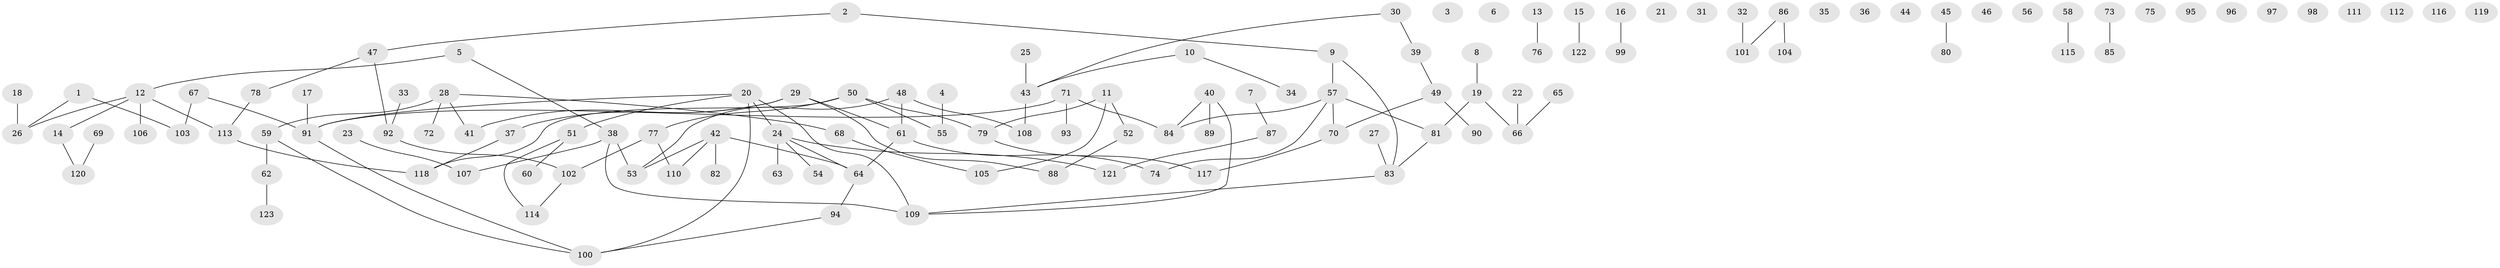 // coarse degree distribution, {7: 0.08333333333333333, 6: 0.08333333333333333, 4: 0.16666666666666666, 3: 0.25, 2: 0.08333333333333333, 5: 0.16666666666666666, 1: 0.16666666666666666}
// Generated by graph-tools (version 1.1) at 2025/47/03/04/25 22:47:57]
// undirected, 123 vertices, 116 edges
graph export_dot {
  node [color=gray90,style=filled];
  1;
  2;
  3;
  4;
  5;
  6;
  7;
  8;
  9;
  10;
  11;
  12;
  13;
  14;
  15;
  16;
  17;
  18;
  19;
  20;
  21;
  22;
  23;
  24;
  25;
  26;
  27;
  28;
  29;
  30;
  31;
  32;
  33;
  34;
  35;
  36;
  37;
  38;
  39;
  40;
  41;
  42;
  43;
  44;
  45;
  46;
  47;
  48;
  49;
  50;
  51;
  52;
  53;
  54;
  55;
  56;
  57;
  58;
  59;
  60;
  61;
  62;
  63;
  64;
  65;
  66;
  67;
  68;
  69;
  70;
  71;
  72;
  73;
  74;
  75;
  76;
  77;
  78;
  79;
  80;
  81;
  82;
  83;
  84;
  85;
  86;
  87;
  88;
  89;
  90;
  91;
  92;
  93;
  94;
  95;
  96;
  97;
  98;
  99;
  100;
  101;
  102;
  103;
  104;
  105;
  106;
  107;
  108;
  109;
  110;
  111;
  112;
  113;
  114;
  115;
  116;
  117;
  118;
  119;
  120;
  121;
  122;
  123;
  1 -- 26;
  1 -- 103;
  2 -- 9;
  2 -- 47;
  4 -- 55;
  5 -- 12;
  5 -- 38;
  7 -- 87;
  8 -- 19;
  9 -- 57;
  9 -- 83;
  10 -- 34;
  10 -- 43;
  11 -- 52;
  11 -- 79;
  11 -- 105;
  12 -- 14;
  12 -- 26;
  12 -- 106;
  12 -- 113;
  13 -- 76;
  14 -- 120;
  15 -- 122;
  16 -- 99;
  17 -- 91;
  18 -- 26;
  19 -- 66;
  19 -- 81;
  20 -- 24;
  20 -- 51;
  20 -- 91;
  20 -- 100;
  20 -- 109;
  22 -- 66;
  23 -- 107;
  24 -- 54;
  24 -- 63;
  24 -- 64;
  24 -- 121;
  25 -- 43;
  27 -- 83;
  28 -- 41;
  28 -- 59;
  28 -- 68;
  28 -- 72;
  29 -- 37;
  29 -- 41;
  29 -- 61;
  29 -- 88;
  30 -- 39;
  30 -- 43;
  32 -- 101;
  33 -- 92;
  37 -- 118;
  38 -- 53;
  38 -- 107;
  38 -- 109;
  39 -- 49;
  40 -- 84;
  40 -- 89;
  40 -- 109;
  42 -- 53;
  42 -- 64;
  42 -- 82;
  42 -- 110;
  43 -- 108;
  45 -- 80;
  47 -- 78;
  47 -- 92;
  48 -- 53;
  48 -- 61;
  48 -- 108;
  49 -- 70;
  49 -- 90;
  50 -- 55;
  50 -- 77;
  50 -- 79;
  50 -- 118;
  51 -- 60;
  51 -- 114;
  52 -- 88;
  57 -- 70;
  57 -- 74;
  57 -- 81;
  57 -- 84;
  58 -- 115;
  59 -- 62;
  59 -- 100;
  61 -- 64;
  61 -- 74;
  62 -- 123;
  64 -- 94;
  65 -- 66;
  67 -- 91;
  67 -- 103;
  68 -- 105;
  69 -- 120;
  70 -- 117;
  71 -- 84;
  71 -- 91;
  71 -- 93;
  73 -- 85;
  77 -- 102;
  77 -- 110;
  78 -- 113;
  79 -- 117;
  81 -- 83;
  83 -- 109;
  86 -- 101;
  86 -- 104;
  87 -- 121;
  91 -- 100;
  92 -- 102;
  94 -- 100;
  102 -- 114;
  113 -- 118;
}
